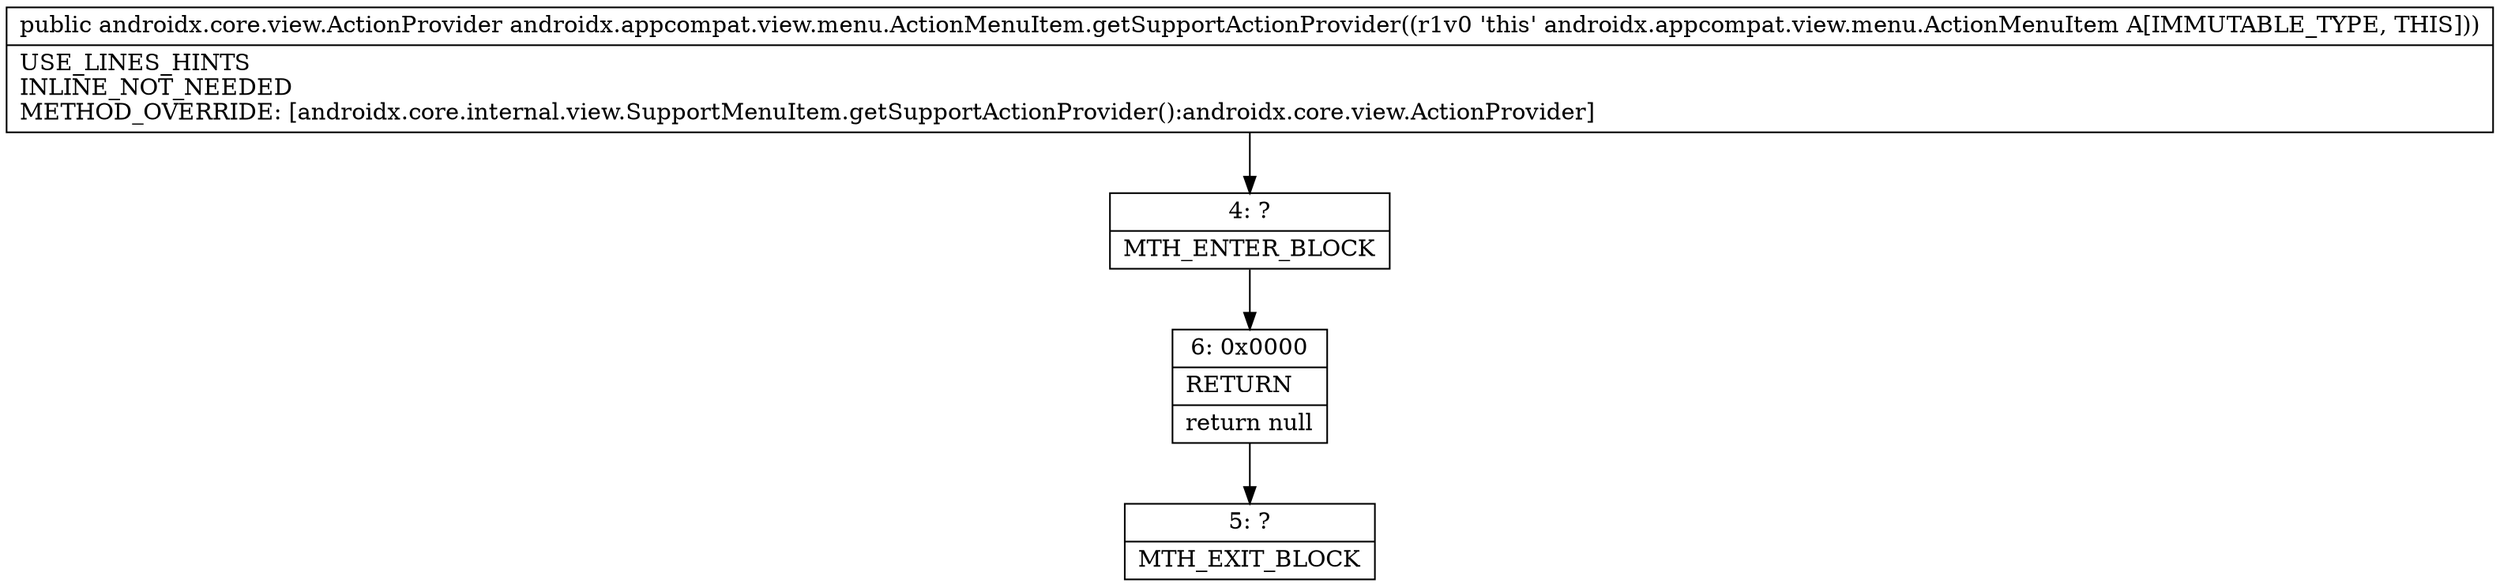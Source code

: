 digraph "CFG forandroidx.appcompat.view.menu.ActionMenuItem.getSupportActionProvider()Landroidx\/core\/view\/ActionProvider;" {
Node_4 [shape=record,label="{4\:\ ?|MTH_ENTER_BLOCK\l}"];
Node_6 [shape=record,label="{6\:\ 0x0000|RETURN\l|return null\l}"];
Node_5 [shape=record,label="{5\:\ ?|MTH_EXIT_BLOCK\l}"];
MethodNode[shape=record,label="{public androidx.core.view.ActionProvider androidx.appcompat.view.menu.ActionMenuItem.getSupportActionProvider((r1v0 'this' androidx.appcompat.view.menu.ActionMenuItem A[IMMUTABLE_TYPE, THIS]))  | USE_LINES_HINTS\lINLINE_NOT_NEEDED\lMETHOD_OVERRIDE: [androidx.core.internal.view.SupportMenuItem.getSupportActionProvider():androidx.core.view.ActionProvider]\l}"];
MethodNode -> Node_4;Node_4 -> Node_6;
Node_6 -> Node_5;
}

